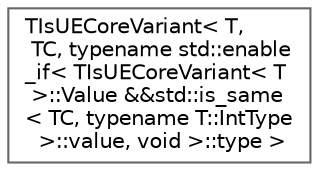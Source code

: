 digraph "Graphical Class Hierarchy"
{
 // INTERACTIVE_SVG=YES
 // LATEX_PDF_SIZE
  bgcolor="transparent";
  edge [fontname=Helvetica,fontsize=10,labelfontname=Helvetica,labelfontsize=10];
  node [fontname=Helvetica,fontsize=10,shape=box,height=0.2,width=0.4];
  rankdir="LR";
  Node0 [id="Node000000",label="TIsUECoreVariant\< T,\l TC, typename std::enable\l_if\< TIsUECoreVariant\< T\l \>::Value &&std::is_same\l\< TC, typename T::IntType\l \>::value, void \>::type \>",height=0.2,width=0.4,color="grey40", fillcolor="white", style="filled",URL="$d0/d0a/structTIsUECoreVariant_3_01T_00_01TC_00_01typename_01std_1_1enable__if_3_01TIsUECoreVariant_3_01aa9260668c9254d59c4a7da5564797e4.html",tooltip=" "];
}
